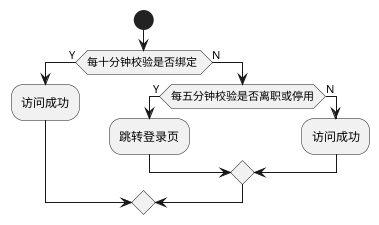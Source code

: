 ﻿@startuml
'https://plantuml.com/sequence-diagram

start
if (每十分钟校验是否绑定 ) then (Y)
  :访问成功;
  else (N)
  if(每五分钟校验是否离职或停用) then (Y)
  :跳转登录页;
  else(N)
  :访问成功;
@enduml

